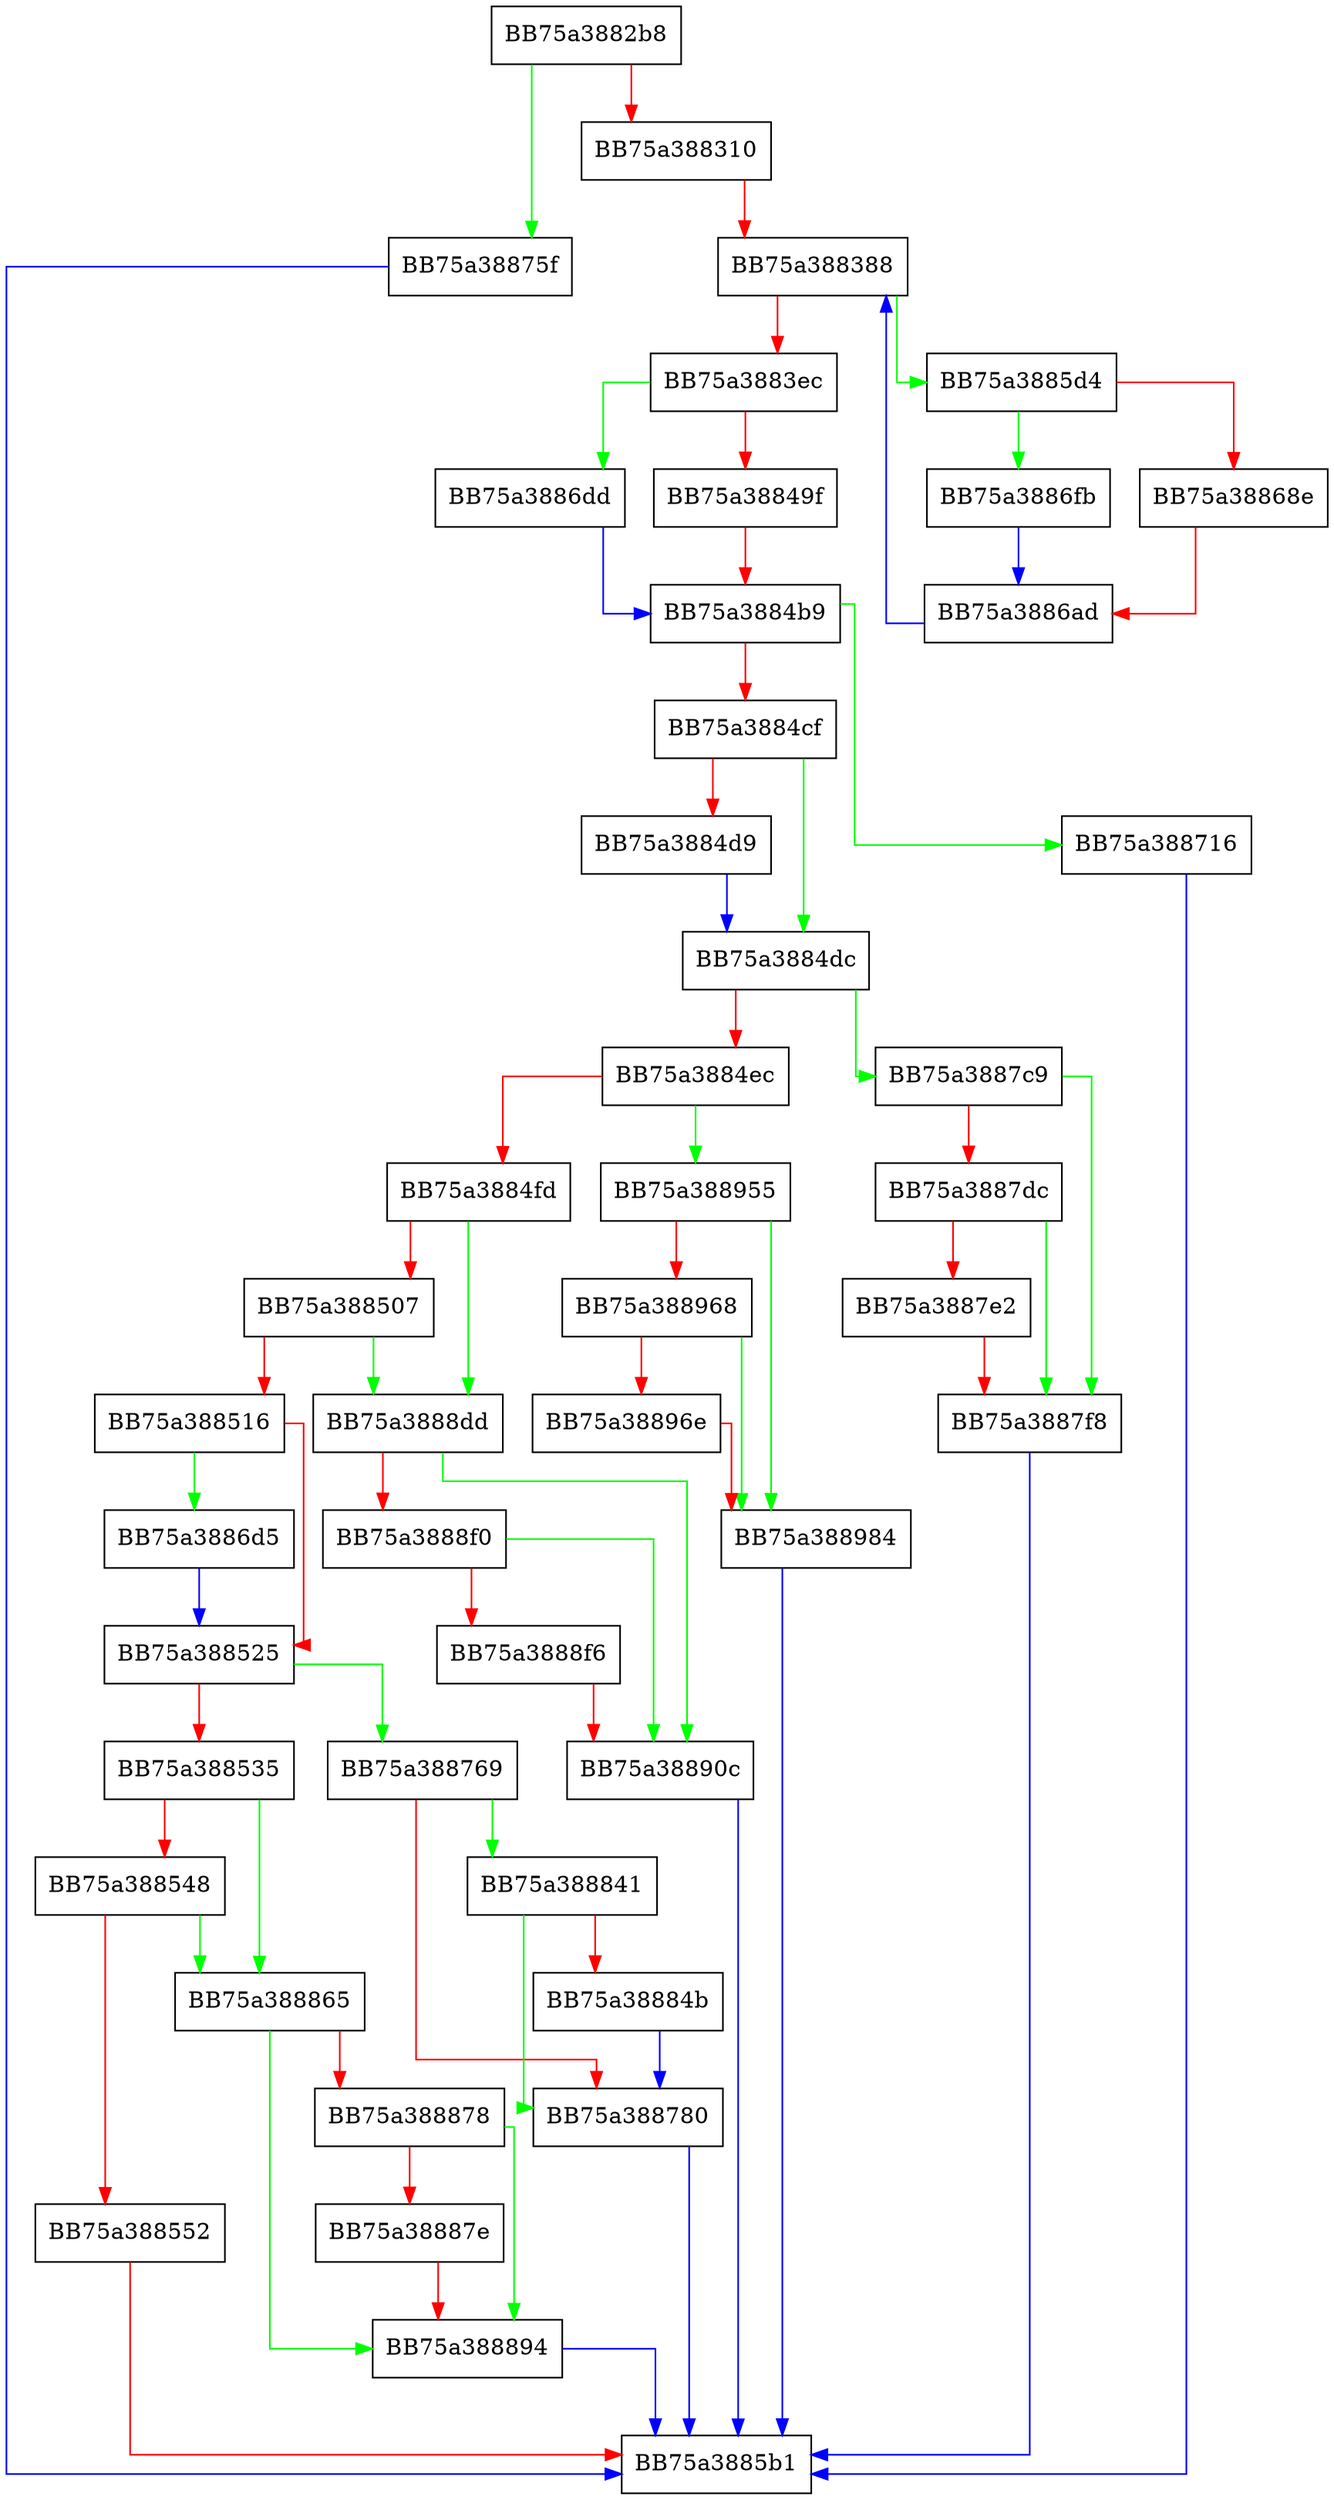 digraph ParseTlProtectionEntrySigData {
  node [shape="box"];
  graph [splines=ortho];
  BB75a3882b8 -> BB75a38875f [color="green"];
  BB75a3882b8 -> BB75a388310 [color="red"];
  BB75a388310 -> BB75a388388 [color="red"];
  BB75a388388 -> BB75a3885d4 [color="green"];
  BB75a388388 -> BB75a3883ec [color="red"];
  BB75a3883ec -> BB75a3886dd [color="green"];
  BB75a3883ec -> BB75a38849f [color="red"];
  BB75a38849f -> BB75a3884b9 [color="red"];
  BB75a3884b9 -> BB75a388716 [color="green"];
  BB75a3884b9 -> BB75a3884cf [color="red"];
  BB75a3884cf -> BB75a3884dc [color="green"];
  BB75a3884cf -> BB75a3884d9 [color="red"];
  BB75a3884d9 -> BB75a3884dc [color="blue"];
  BB75a3884dc -> BB75a3887c9 [color="green"];
  BB75a3884dc -> BB75a3884ec [color="red"];
  BB75a3884ec -> BB75a388955 [color="green"];
  BB75a3884ec -> BB75a3884fd [color="red"];
  BB75a3884fd -> BB75a3888dd [color="green"];
  BB75a3884fd -> BB75a388507 [color="red"];
  BB75a388507 -> BB75a3888dd [color="green"];
  BB75a388507 -> BB75a388516 [color="red"];
  BB75a388516 -> BB75a3886d5 [color="green"];
  BB75a388516 -> BB75a388525 [color="red"];
  BB75a388525 -> BB75a388769 [color="green"];
  BB75a388525 -> BB75a388535 [color="red"];
  BB75a388535 -> BB75a388865 [color="green"];
  BB75a388535 -> BB75a388548 [color="red"];
  BB75a388548 -> BB75a388865 [color="green"];
  BB75a388548 -> BB75a388552 [color="red"];
  BB75a388552 -> BB75a3885b1 [color="red"];
  BB75a3885d4 -> BB75a3886fb [color="green"];
  BB75a3885d4 -> BB75a38868e [color="red"];
  BB75a38868e -> BB75a3886ad [color="red"];
  BB75a3886ad -> BB75a388388 [color="blue"];
  BB75a3886d5 -> BB75a388525 [color="blue"];
  BB75a3886dd -> BB75a3884b9 [color="blue"];
  BB75a3886fb -> BB75a3886ad [color="blue"];
  BB75a388716 -> BB75a3885b1 [color="blue"];
  BB75a38875f -> BB75a3885b1 [color="blue"];
  BB75a388769 -> BB75a388841 [color="green"];
  BB75a388769 -> BB75a388780 [color="red"];
  BB75a388780 -> BB75a3885b1 [color="blue"];
  BB75a3887c9 -> BB75a3887f8 [color="green"];
  BB75a3887c9 -> BB75a3887dc [color="red"];
  BB75a3887dc -> BB75a3887f8 [color="green"];
  BB75a3887dc -> BB75a3887e2 [color="red"];
  BB75a3887e2 -> BB75a3887f8 [color="red"];
  BB75a3887f8 -> BB75a3885b1 [color="blue"];
  BB75a388841 -> BB75a388780 [color="green"];
  BB75a388841 -> BB75a38884b [color="red"];
  BB75a38884b -> BB75a388780 [color="blue"];
  BB75a388865 -> BB75a388894 [color="green"];
  BB75a388865 -> BB75a388878 [color="red"];
  BB75a388878 -> BB75a388894 [color="green"];
  BB75a388878 -> BB75a38887e [color="red"];
  BB75a38887e -> BB75a388894 [color="red"];
  BB75a388894 -> BB75a3885b1 [color="blue"];
  BB75a3888dd -> BB75a38890c [color="green"];
  BB75a3888dd -> BB75a3888f0 [color="red"];
  BB75a3888f0 -> BB75a38890c [color="green"];
  BB75a3888f0 -> BB75a3888f6 [color="red"];
  BB75a3888f6 -> BB75a38890c [color="red"];
  BB75a38890c -> BB75a3885b1 [color="blue"];
  BB75a388955 -> BB75a388984 [color="green"];
  BB75a388955 -> BB75a388968 [color="red"];
  BB75a388968 -> BB75a388984 [color="green"];
  BB75a388968 -> BB75a38896e [color="red"];
  BB75a38896e -> BB75a388984 [color="red"];
  BB75a388984 -> BB75a3885b1 [color="blue"];
}